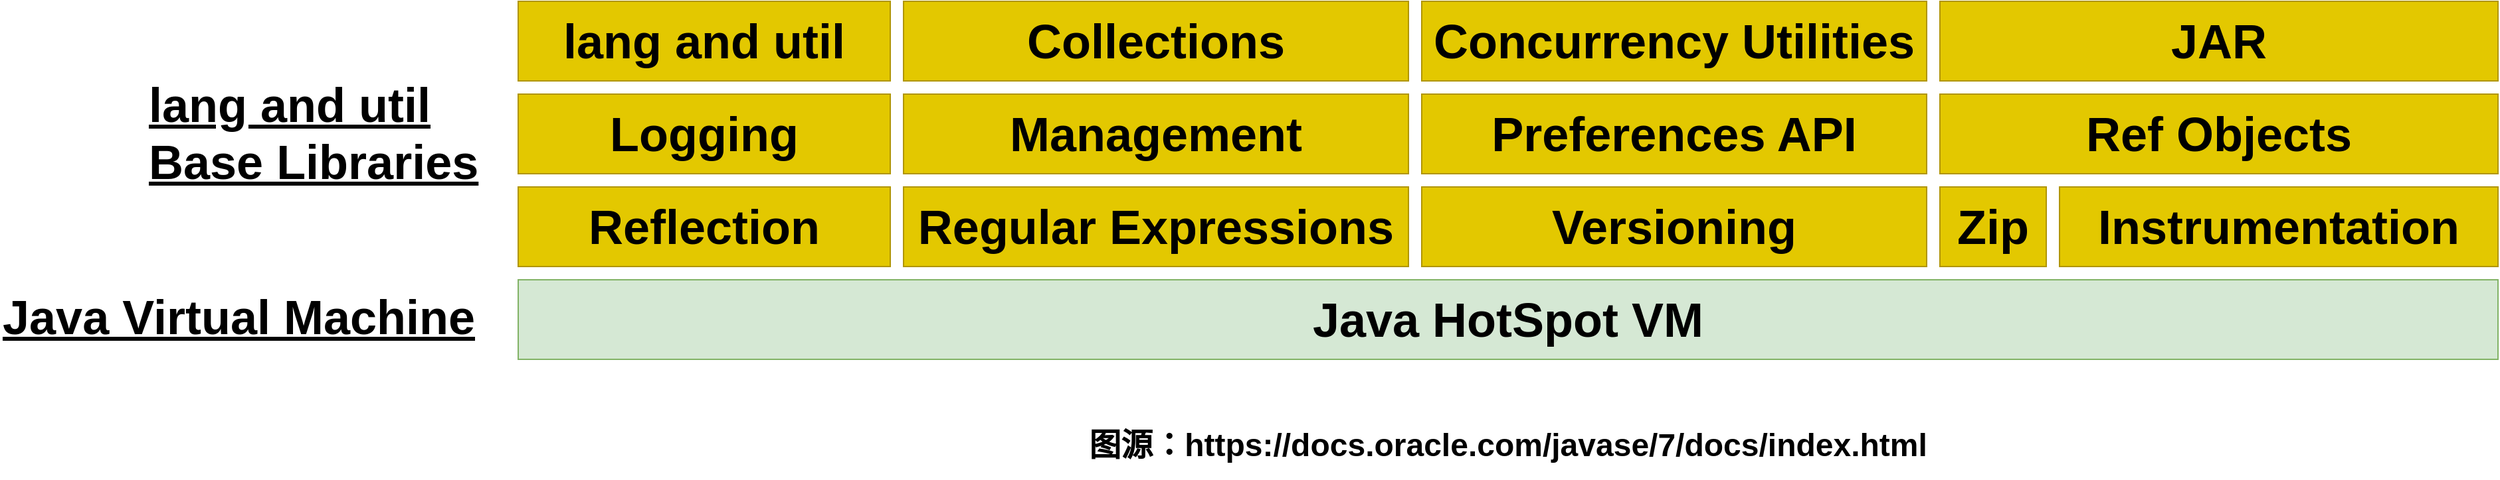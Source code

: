 <mxfile version="21.2.1" type="github">
  <diagram name="第 1 页" id="e0v4SnkxaWRDu-nPqgIv">
    <mxGraphModel dx="2207" dy="-691" grid="1" gridSize="10" guides="1" tooltips="1" connect="1" arrows="1" fold="1" page="1" pageScale="1" pageWidth="3000" pageHeight="2000" math="0" shadow="0">
      <root>
        <mxCell id="0" />
        <mxCell id="1" parent="0" />
        <mxCell id="uxTEpEnqK7FpSmuJOx9n-1" value="&lt;a style=&quot;color: rgb(0, 0, 0); font-family: Arial, Helvetica, sans-serif; font-weight: bold; text-decoration-line: none; font-size: 36px;&quot; class=&quot;atext&quot; href=&quot;https://docs.oracle.com/javase/7/docs/technotes/guides/vm/index.html&quot; alt=&quot;Java HotSpot VM&quot;&gt;Java HotSpot VM&lt;/a&gt;" style="rounded=0;whiteSpace=wrap;html=1;fillColor=#d5e8d4;strokeColor=#82b366;verticalAlign=middle;" vertex="1" parent="1">
          <mxGeometry x="880" y="3770" width="1490" height="60" as="geometry" />
        </mxCell>
        <mxCell id="uxTEpEnqK7FpSmuJOx9n-5" value="&lt;a style=&quot;color: rgb(0, 0, 0); font-family: Arial, Helvetica, sans-serif; font-weight: bold; text-decoration-line: none;&quot; alt=&quot;Introspection of loaded classes and objects&quot; class=&quot;atext&quot; href=&quot;https://docs.oracle.com/javase/7/docs/technotes/guides/reflection/index.html&quot;&gt;&lt;font style=&quot;font-size: 36px;&quot;&gt;Reflection&lt;/font&gt;&lt;/a&gt;" style="rounded=0;whiteSpace=wrap;html=1;fontSize=36;fillColor=#e3c800;strokeColor=#B09500;fontColor=#000000;" vertex="1" parent="1">
          <mxGeometry x="880" y="3700" width="280" height="60" as="geometry" />
        </mxCell>
        <mxCell id="uxTEpEnqK7FpSmuJOx9n-6" value="&lt;a style=&quot;color: rgb(0, 0, 0); font-family: Arial, Helvetica, sans-serif; font-weight: bold; text-decoration-line: none;&quot; class=&quot;atext&quot; href=&quot;https://docs.oracle.com/javase/7/docs/api/java/util/regex/package-summary.html&quot; alt=&quot;Regular expressions&quot;&gt;&lt;font style=&quot;font-size: 36px;&quot;&gt;Regular Expressions&lt;/font&gt;&lt;/a&gt;" style="rounded=0;whiteSpace=wrap;html=1;fontSize=36;fillColor=#e3c800;strokeColor=#B09500;fontColor=#000000;" vertex="1" parent="1">
          <mxGeometry x="1170" y="3700" width="380" height="60" as="geometry" />
        </mxCell>
        <mxCell id="uxTEpEnqK7FpSmuJOx9n-7" value="&lt;a style=&quot;color: rgb(0, 0, 0); font-family: Arial, Helvetica, sans-serif; font-weight: bold; text-decoration-line: none;&quot; alt=&quot;Package Version Identification&quot; class=&quot;atext&quot; href=&quot;https://docs.oracle.com/javase/7/docs/technotes/guides/versioning/index.html&quot;&gt;Versioning&lt;/a&gt;" style="rounded=0;whiteSpace=wrap;html=1;fontSize=36;fillColor=#e3c800;strokeColor=#B09500;fontColor=#000000;" vertex="1" parent="1">
          <mxGeometry x="1560" y="3700" width="380" height="60" as="geometry" />
        </mxCell>
        <mxCell id="uxTEpEnqK7FpSmuJOx9n-8" value="&lt;a style=&quot;color: rgb(0, 0, 0); font-family: Arial, Helvetica, sans-serif; font-weight: bold; text-decoration-line: none;&quot; alt=&quot;Reading and writing ZIP and GZIP file formats&quot; class=&quot;atext&quot; href=&quot;https://docs.oracle.com/javase/7/docs/api/java/util/zip/package-summary.html&quot;&gt;&lt;font style=&quot;font-size: 36px;&quot;&gt;Zip&lt;/font&gt;&lt;/a&gt;" style="rounded=0;whiteSpace=wrap;html=1;fontSize=36;fillColor=#e3c800;strokeColor=#B09500;fontColor=#000000;" vertex="1" parent="1">
          <mxGeometry x="1950" y="3700" width="80" height="60" as="geometry" />
        </mxCell>
        <mxCell id="uxTEpEnqK7FpSmuJOx9n-9" value="&lt;a style=&quot;color: rgb(0, 0, 0); font-family: Arial, Helvetica, sans-serif; font-weight: bold; text-decoration-line: none;&quot; alt=&quot;instrumentation&quot; class=&quot;atext&quot; href=&quot;https://docs.oracle.com/javase/7/docs/technotes/guides/instrumentation/index.html&quot;&gt;Instrumentation&lt;/a&gt;" style="rounded=0;whiteSpace=wrap;html=1;fontSize=36;fillColor=#e3c800;strokeColor=#B09500;fontColor=#000000;" vertex="1" parent="1">
          <mxGeometry x="2040" y="3700" width="330" height="60" as="geometry" />
        </mxCell>
        <mxCell id="uxTEpEnqK7FpSmuJOx9n-10" value="&lt;a style=&quot;color: rgb(0, 0, 0); font-family: Arial, Helvetica, sans-serif; font-weight: bold; text-decoration-line: none;&quot; class=&quot;atext&quot; href=&quot;https://docs.oracle.com/javase/7/docs/technotes/guides/logging/index.html&quot; alt=&quot;Logging features&quot;&gt;Logging&lt;/a&gt;" style="rounded=0;whiteSpace=wrap;html=1;fontSize=36;fillColor=#e3c800;strokeColor=#B09500;fontColor=#000000;" vertex="1" parent="1">
          <mxGeometry x="880" y="3630" width="280" height="60" as="geometry" />
        </mxCell>
        <mxCell id="uxTEpEnqK7FpSmuJOx9n-11" value="&lt;a style=&quot;color: rgb(0, 0, 0); font-family: Arial, Helvetica, sans-serif; font-weight: bold; text-decoration-line: none;&quot; alt=&quot;Java virtual machine monitoring and management&quot; class=&quot;atext&quot; href=&quot;https://docs.oracle.com/javase/7/docs/technotes/guides/management/index.html&quot;&gt;Management&lt;/a&gt;" style="rounded=0;whiteSpace=wrap;html=1;fontSize=36;fillColor=#e3c800;strokeColor=#B09500;fontColor=#000000;" vertex="1" parent="1">
          <mxGeometry x="1170" y="3630" width="380" height="60" as="geometry" />
        </mxCell>
        <mxCell id="uxTEpEnqK7FpSmuJOx9n-12" value="&lt;a style=&quot;color: rgb(0, 0, 0); font-family: Arial, Helvetica, sans-serif; font-weight: bold; text-decoration-line: none;&quot; class=&quot;atext&quot; href=&quot;https://docs.oracle.com/javase/7/docs/technotes/guides/preferences/index.html&quot; alt=&quot;Preferences&quot;&gt;Preferences API&lt;/a&gt;" style="rounded=0;whiteSpace=wrap;html=1;fontSize=36;fillColor=#e3c800;strokeColor=#B09500;fontColor=#000000;" vertex="1" parent="1">
          <mxGeometry x="1560" y="3630" width="380" height="60" as="geometry" />
        </mxCell>
        <mxCell id="uxTEpEnqK7FpSmuJOx9n-14" value="&lt;a style=&quot;color: rgb(0, 0, 0); font-family: Arial, Helvetica, sans-serif; font-weight: bold; text-decoration-line: none;&quot; class=&quot;atext&quot; href=&quot;https://docs.oracle.com/javase/7/docs/api/java/lang/ref/package-summary.html&quot; alt=&quot;Reference Objects API&quot;&gt;Ref Objects&lt;/a&gt;" style="rounded=0;whiteSpace=wrap;html=1;fontSize=36;fillColor=#e3c800;strokeColor=#B09500;fontColor=#000000;" vertex="1" parent="1">
          <mxGeometry x="1950" y="3630" width="420" height="60" as="geometry" />
        </mxCell>
        <mxCell id="uxTEpEnqK7FpSmuJOx9n-15" value="&lt;a style=&quot;color: rgb(0, 0, 0); font-family: Arial, Helvetica, sans-serif; font-weight: bold; text-decoration-line: none;&quot; alt=&quot;java.lang and java.util packages&quot; class=&quot;atext&quot; href=&quot;https://docs.oracle.com/javase/7/docs/technotes/guides/lang/index.html&quot;&gt;lang and util&lt;/a&gt;" style="rounded=0;whiteSpace=wrap;html=1;fontSize=36;fillColor=#e3c800;strokeColor=#B09500;fontColor=#000000;" vertex="1" parent="1">
          <mxGeometry x="880" y="3560" width="280" height="60" as="geometry" />
        </mxCell>
        <mxCell id="uxTEpEnqK7FpSmuJOx9n-16" value="&lt;a style=&quot;color: rgb(0, 0, 0); font-family: Arial, Helvetica, sans-serif; font-weight: bold; text-decoration-line: none;&quot; alt=&quot;Framework for representing and manipulating collections&quot; class=&quot;atext&quot; href=&quot;https://docs.oracle.com/javase/7/docs/technotes/guides/collections/index.html&quot;&gt;Collections&lt;/a&gt;" style="rounded=0;whiteSpace=wrap;html=1;fontSize=36;fillColor=#e3c800;strokeColor=#B09500;fontColor=#000000;" vertex="1" parent="1">
          <mxGeometry x="1170" y="3560" width="380" height="60" as="geometry" />
        </mxCell>
        <mxCell id="uxTEpEnqK7FpSmuJOx9n-17" value="&lt;a style=&quot;color: rgb(0, 0, 0); font-family: Arial, Helvetica, sans-serif; font-weight: bold; text-decoration-line: none;&quot; alt=&quot;Concurrency utilities&quot; class=&quot;atext&quot; href=&quot;https://docs.oracle.com/javase/7/docs/technotes/guides/concurrency/index.html&quot;&gt;Concurrency Utilities&lt;/a&gt;" style="rounded=0;whiteSpace=wrap;html=1;fontSize=36;fillColor=#e3c800;strokeColor=#B09500;fontColor=#000000;" vertex="1" parent="1">
          <mxGeometry x="1560" y="3560" width="380" height="60" as="geometry" />
        </mxCell>
        <mxCell id="uxTEpEnqK7FpSmuJOx9n-18" value="&lt;a style=&quot;color: rgb(0, 0, 0); font-family: Arial, Helvetica, sans-serif; font-weight: bold; text-decoration-line: none;&quot; alt=&quot;Platform-independent file format that aggregates many files into one&quot; class=&quot;atext&quot; href=&quot;https://docs.oracle.com/javase/7/docs/technotes/guides/jar/index.html&quot;&gt;JAR&lt;/a&gt;" style="rounded=0;whiteSpace=wrap;html=1;fontSize=36;fillColor=#e3c800;strokeColor=#B09500;fontColor=#000000;" vertex="1" parent="1">
          <mxGeometry x="1950" y="3560" width="420" height="60" as="geometry" />
        </mxCell>
        <mxCell id="uxTEpEnqK7FpSmuJOx9n-19" value="&lt;a style=&quot;font-size: 36px; color: rgb(0, 0, 0); font-family: Arial, Helvetica, sans-serif; text-decoration: underline; font-style: normal; font-variant-ligatures: normal; font-variant-caps: normal; font-weight: 400; letter-spacing: normal; orphans: 2; text-align: right; text-indent: 0px; text-transform: none; widows: 2; word-spacing: 0px; -webkit-text-stroke-width: 0px;&quot; class=&quot;ahead&quot; href=&quot;https://docs.oracle.com/javase/7/docs/technotes/guides/vm/index.html&quot; alt=&quot;Java Virtual Machine&quot;&gt;&lt;b style=&quot;font-size: 36px;&quot;&gt;Java Virtual Machine&lt;/b&gt;&lt;/a&gt;" style="text;whiteSpace=wrap;html=1;fontSize=36;" vertex="1" parent="1">
          <mxGeometry x="490" y="3770" width="370" height="60" as="geometry" />
        </mxCell>
        <mxCell id="uxTEpEnqK7FpSmuJOx9n-20" value="&lt;a style=&quot;font-size: 36px; color: rgb(0, 0, 0); font-family: Arial, Helvetica, sans-serif; text-decoration: underline; font-style: normal; font-variant-ligatures: normal; font-variant-caps: normal; font-weight: 400; letter-spacing: normal; orphans: 2; text-align: right; text-indent: 0px; text-transform: none; widows: 2; word-spacing: 0px; -webkit-text-stroke-width: 0px;&quot; class=&quot;ahead&quot; href=&quot;https://docs.oracle.com/javase/7/docs/technotes/guides/index.html#langutil&quot;&gt;&lt;b style=&quot;font-size: 36px;&quot;&gt;lang and util&lt;br style=&quot;font-size: 36px;&quot;&gt;Base Libraries&lt;/b&gt;&lt;/a&gt;" style="text;whiteSpace=wrap;html=1;fontSize=36;" vertex="1" parent="1">
          <mxGeometry x="600" y="3610" width="260" height="100" as="geometry" />
        </mxCell>
        <mxCell id="uxTEpEnqK7FpSmuJOx9n-21" value="&lt;font style=&quot;font-size: 24px;&quot;&gt;图源：https://docs.oracle.com/javase/7/docs/index.html&lt;/font&gt;" style="text;html=1;strokeColor=none;fillColor=none;align=center;verticalAlign=middle;whiteSpace=wrap;rounded=0;fontStyle=1" vertex="1" parent="1">
          <mxGeometry x="1290" y="3870" width="670" height="50" as="geometry" />
        </mxCell>
      </root>
    </mxGraphModel>
  </diagram>
</mxfile>
